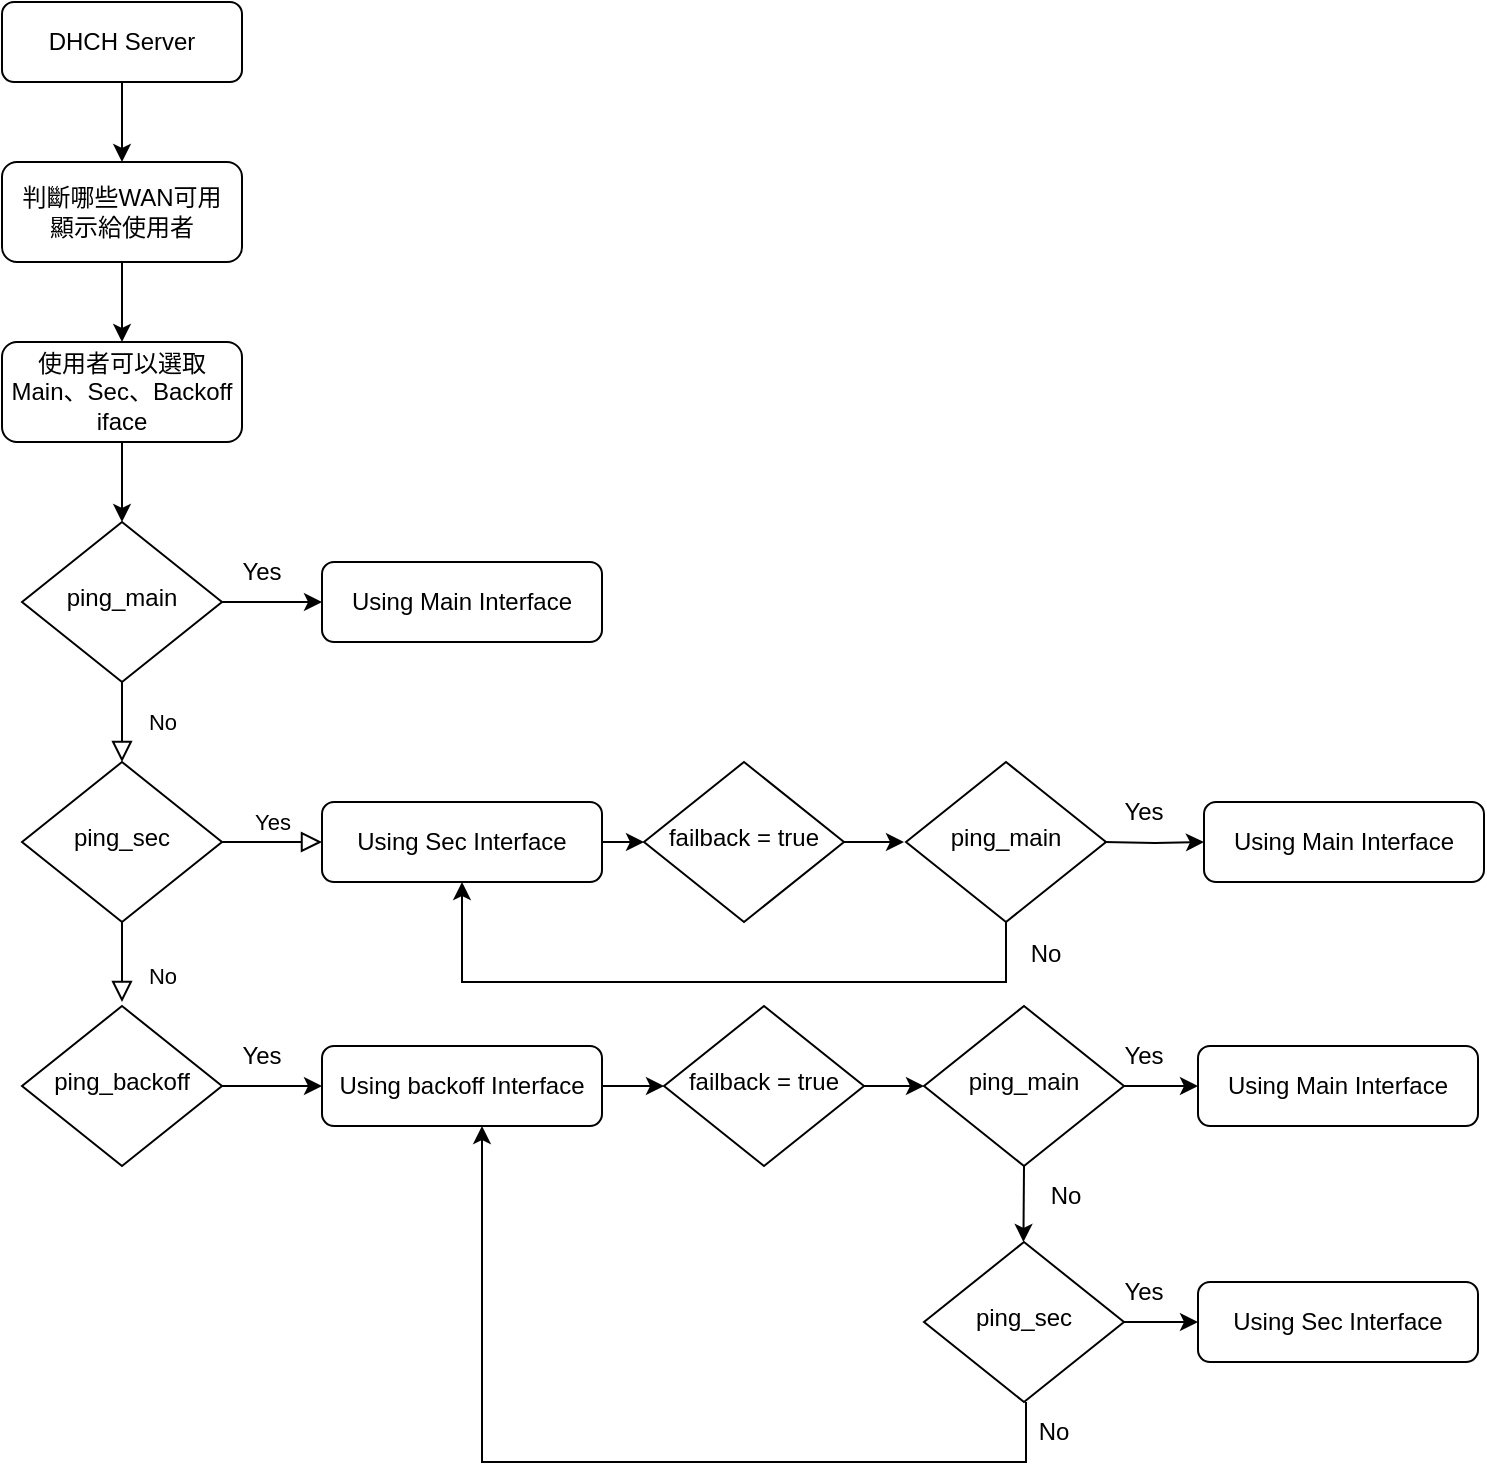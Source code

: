 <mxfile version="20.5.3" type="github">
  <diagram id="C5RBs43oDa-KdzZeNtuy" name="Page-1">
    <mxGraphModel dx="1662" dy="762" grid="1" gridSize="10" guides="1" tooltips="1" connect="1" arrows="1" fold="1" page="1" pageScale="1" pageWidth="827" pageHeight="1169" math="0" shadow="0">
      <root>
        <mxCell id="WIyWlLk6GJQsqaUBKTNV-0" />
        <mxCell id="WIyWlLk6GJQsqaUBKTNV-1" parent="WIyWlLk6GJQsqaUBKTNV-0" />
        <mxCell id="qnDR_bLiSJPnAsucnogF-11" style="edgeStyle=orthogonalEdgeStyle;rounded=0;orthogonalLoop=1;jettySize=auto;html=1;exitX=0.5;exitY=1;exitDx=0;exitDy=0;entryX=0.5;entryY=0;entryDx=0;entryDy=0;" edge="1" parent="WIyWlLk6GJQsqaUBKTNV-1" source="WIyWlLk6GJQsqaUBKTNV-3" target="6vmLdGJR8rWi6LHRsWjk-34">
          <mxGeometry relative="1" as="geometry" />
        </mxCell>
        <mxCell id="WIyWlLk6GJQsqaUBKTNV-3" value="DHCH Server" style="rounded=1;whiteSpace=wrap;html=1;fontSize=12;glass=0;strokeWidth=1;shadow=0;" parent="WIyWlLk6GJQsqaUBKTNV-1" vertex="1">
          <mxGeometry x="68" y="40" width="120" height="40" as="geometry" />
        </mxCell>
        <mxCell id="WIyWlLk6GJQsqaUBKTNV-4" value="No" style="rounded=0;html=1;jettySize=auto;orthogonalLoop=1;fontSize=11;endArrow=block;endFill=0;endSize=8;strokeWidth=1;shadow=0;labelBackgroundColor=none;edgeStyle=orthogonalEdgeStyle;" parent="WIyWlLk6GJQsqaUBKTNV-1" source="WIyWlLk6GJQsqaUBKTNV-6" target="WIyWlLk6GJQsqaUBKTNV-10" edge="1">
          <mxGeometry y="20" relative="1" as="geometry">
            <mxPoint as="offset" />
          </mxGeometry>
        </mxCell>
        <mxCell id="6vmLdGJR8rWi6LHRsWjk-0" style="edgeStyle=orthogonalEdgeStyle;rounded=0;orthogonalLoop=1;jettySize=auto;html=1;exitX=1;exitY=0.5;exitDx=0;exitDy=0;entryX=0;entryY=0.5;entryDx=0;entryDy=0;" parent="WIyWlLk6GJQsqaUBKTNV-1" source="WIyWlLk6GJQsqaUBKTNV-6" target="WIyWlLk6GJQsqaUBKTNV-7" edge="1">
          <mxGeometry relative="1" as="geometry" />
        </mxCell>
        <mxCell id="WIyWlLk6GJQsqaUBKTNV-6" value="ping_main" style="rhombus;whiteSpace=wrap;html=1;shadow=0;fontFamily=Helvetica;fontSize=12;align=center;strokeWidth=1;spacing=6;spacingTop=-4;" parent="WIyWlLk6GJQsqaUBKTNV-1" vertex="1">
          <mxGeometry x="78" y="300" width="100" height="80" as="geometry" />
        </mxCell>
        <mxCell id="WIyWlLk6GJQsqaUBKTNV-7" value="Using Main Interface" style="rounded=1;whiteSpace=wrap;html=1;fontSize=12;glass=0;strokeWidth=1;shadow=0;" parent="WIyWlLk6GJQsqaUBKTNV-1" vertex="1">
          <mxGeometry x="228" y="320" width="140" height="40" as="geometry" />
        </mxCell>
        <mxCell id="WIyWlLk6GJQsqaUBKTNV-8" value="No" style="rounded=0;html=1;jettySize=auto;orthogonalLoop=1;fontSize=11;endArrow=block;endFill=0;endSize=8;strokeWidth=1;shadow=0;labelBackgroundColor=none;edgeStyle=orthogonalEdgeStyle;" parent="WIyWlLk6GJQsqaUBKTNV-1" source="WIyWlLk6GJQsqaUBKTNV-10" edge="1">
          <mxGeometry x="0.333" y="20" relative="1" as="geometry">
            <mxPoint as="offset" />
            <mxPoint x="128" y="540" as="targetPoint" />
            <Array as="points">
              <mxPoint x="128" y="540" />
            </Array>
          </mxGeometry>
        </mxCell>
        <mxCell id="WIyWlLk6GJQsqaUBKTNV-9" value="Yes" style="edgeStyle=orthogonalEdgeStyle;rounded=0;html=1;jettySize=auto;orthogonalLoop=1;fontSize=11;endArrow=block;endFill=0;endSize=8;strokeWidth=1;shadow=0;labelBackgroundColor=none;" parent="WIyWlLk6GJQsqaUBKTNV-1" source="WIyWlLk6GJQsqaUBKTNV-10" target="WIyWlLk6GJQsqaUBKTNV-12" edge="1">
          <mxGeometry y="10" relative="1" as="geometry">
            <mxPoint as="offset" />
          </mxGeometry>
        </mxCell>
        <mxCell id="WIyWlLk6GJQsqaUBKTNV-10" value="ping_sec" style="rhombus;whiteSpace=wrap;html=1;shadow=0;fontFamily=Helvetica;fontSize=12;align=center;strokeWidth=1;spacing=6;spacingTop=-4;" parent="WIyWlLk6GJQsqaUBKTNV-1" vertex="1">
          <mxGeometry x="78" y="420" width="100" height="80" as="geometry" />
        </mxCell>
        <mxCell id="6vmLdGJR8rWi6LHRsWjk-40" style="edgeStyle=orthogonalEdgeStyle;rounded=0;orthogonalLoop=1;jettySize=auto;html=1;exitX=1;exitY=0.5;exitDx=0;exitDy=0;entryX=0;entryY=0.5;entryDx=0;entryDy=0;" parent="WIyWlLk6GJQsqaUBKTNV-1" source="WIyWlLk6GJQsqaUBKTNV-12" target="6vmLdGJR8rWi6LHRsWjk-18" edge="1">
          <mxGeometry relative="1" as="geometry" />
        </mxCell>
        <mxCell id="WIyWlLk6GJQsqaUBKTNV-12" value="Using Sec Interface" style="rounded=1;whiteSpace=wrap;html=1;fontSize=12;glass=0;strokeWidth=1;shadow=0;" parent="WIyWlLk6GJQsqaUBKTNV-1" vertex="1">
          <mxGeometry x="228" y="440" width="140" height="40" as="geometry" />
        </mxCell>
        <mxCell id="6vmLdGJR8rWi6LHRsWjk-1" value="Yes" style="text;html=1;strokeColor=none;fillColor=none;align=center;verticalAlign=middle;whiteSpace=wrap;rounded=0;" parent="WIyWlLk6GJQsqaUBKTNV-1" vertex="1">
          <mxGeometry x="168" y="310" width="60" height="30" as="geometry" />
        </mxCell>
        <mxCell id="6vmLdGJR8rWi6LHRsWjk-14" style="edgeStyle=orthogonalEdgeStyle;rounded=0;orthogonalLoop=1;jettySize=auto;html=1;exitX=1;exitY=0.5;exitDx=0;exitDy=0;entryX=0;entryY=0.5;entryDx=0;entryDy=0;" parent="WIyWlLk6GJQsqaUBKTNV-1" source="6vmLdGJR8rWi6LHRsWjk-2" target="6vmLdGJR8rWi6LHRsWjk-3" edge="1">
          <mxGeometry relative="1" as="geometry" />
        </mxCell>
        <mxCell id="6vmLdGJR8rWi6LHRsWjk-2" value="ping_backoff" style="rhombus;whiteSpace=wrap;html=1;shadow=0;fontFamily=Helvetica;fontSize=12;align=center;strokeWidth=1;spacing=6;spacingTop=-4;" parent="WIyWlLk6GJQsqaUBKTNV-1" vertex="1">
          <mxGeometry x="78" y="542" width="100" height="80" as="geometry" />
        </mxCell>
        <mxCell id="6vmLdGJR8rWi6LHRsWjk-44" style="edgeStyle=orthogonalEdgeStyle;rounded=0;orthogonalLoop=1;jettySize=auto;html=1;exitX=1;exitY=0.5;exitDx=0;exitDy=0;entryX=0;entryY=0.5;entryDx=0;entryDy=0;" parent="WIyWlLk6GJQsqaUBKTNV-1" source="6vmLdGJR8rWi6LHRsWjk-3" target="6vmLdGJR8rWi6LHRsWjk-31" edge="1">
          <mxGeometry relative="1" as="geometry" />
        </mxCell>
        <mxCell id="6vmLdGJR8rWi6LHRsWjk-3" value="Using backoff Interface" style="rounded=1;whiteSpace=wrap;html=1;fontSize=12;glass=0;strokeWidth=1;shadow=0;" parent="WIyWlLk6GJQsqaUBKTNV-1" vertex="1">
          <mxGeometry x="228" y="562" width="140" height="40" as="geometry" />
        </mxCell>
        <mxCell id="6vmLdGJR8rWi6LHRsWjk-15" value="Yes" style="text;html=1;strokeColor=none;fillColor=none;align=center;verticalAlign=middle;whiteSpace=wrap;rounded=0;" parent="WIyWlLk6GJQsqaUBKTNV-1" vertex="1">
          <mxGeometry x="168" y="562" width="60" height="10" as="geometry" />
        </mxCell>
        <mxCell id="6vmLdGJR8rWi6LHRsWjk-41" style="edgeStyle=orthogonalEdgeStyle;rounded=0;orthogonalLoop=1;jettySize=auto;html=1;exitX=1;exitY=0.5;exitDx=0;exitDy=0;entryX=0;entryY=0.5;entryDx=0;entryDy=0;" parent="WIyWlLk6GJQsqaUBKTNV-1" source="6vmLdGJR8rWi6LHRsWjk-18" edge="1">
          <mxGeometry relative="1" as="geometry">
            <mxPoint x="519" y="460" as="targetPoint" />
          </mxGeometry>
        </mxCell>
        <mxCell id="6vmLdGJR8rWi6LHRsWjk-18" value="failback = true" style="rhombus;whiteSpace=wrap;html=1;shadow=0;fontFamily=Helvetica;fontSize=12;align=center;strokeWidth=1;spacing=6;spacingTop=-4;" parent="WIyWlLk6GJQsqaUBKTNV-1" vertex="1">
          <mxGeometry x="389" y="420" width="100" height="80" as="geometry" />
        </mxCell>
        <mxCell id="6vmLdGJR8rWi6LHRsWjk-61" style="edgeStyle=orthogonalEdgeStyle;rounded=0;orthogonalLoop=1;jettySize=auto;html=1;exitX=1;exitY=0.5;exitDx=0;exitDy=0;entryX=0;entryY=0.5;entryDx=0;entryDy=0;" parent="WIyWlLk6GJQsqaUBKTNV-1" source="6vmLdGJR8rWi6LHRsWjk-31" target="6vmLdGJR8rWi6LHRsWjk-57" edge="1">
          <mxGeometry relative="1" as="geometry" />
        </mxCell>
        <mxCell id="6vmLdGJR8rWi6LHRsWjk-31" value="failback = true" style="rhombus;whiteSpace=wrap;html=1;shadow=0;fontFamily=Helvetica;fontSize=12;align=center;strokeWidth=1;spacing=6;spacingTop=-4;" parent="WIyWlLk6GJQsqaUBKTNV-1" vertex="1">
          <mxGeometry x="399" y="542" width="100" height="80" as="geometry" />
        </mxCell>
        <mxCell id="6vmLdGJR8rWi6LHRsWjk-34" value="判斷哪些WAN可用&lt;br&gt;顯示給使用者" style="rounded=1;whiteSpace=wrap;html=1;" parent="WIyWlLk6GJQsqaUBKTNV-1" vertex="1">
          <mxGeometry x="68" y="120" width="120" height="50" as="geometry" />
        </mxCell>
        <mxCell id="qnDR_bLiSJPnAsucnogF-7" style="edgeStyle=orthogonalEdgeStyle;rounded=0;orthogonalLoop=1;jettySize=auto;html=1;exitX=0.5;exitY=1;exitDx=0;exitDy=0;entryX=0.5;entryY=0;entryDx=0;entryDy=0;" edge="1" parent="WIyWlLk6GJQsqaUBKTNV-1" source="6vmLdGJR8rWi6LHRsWjk-35" target="WIyWlLk6GJQsqaUBKTNV-6">
          <mxGeometry relative="1" as="geometry" />
        </mxCell>
        <mxCell id="6vmLdGJR8rWi6LHRsWjk-35" value="使用者可以選取&lt;br&gt;Main、Sec、Backoff&lt;br&gt;iface" style="rounded=1;whiteSpace=wrap;html=1;" parent="WIyWlLk6GJQsqaUBKTNV-1" vertex="1">
          <mxGeometry x="68" y="210" width="120" height="50" as="geometry" />
        </mxCell>
        <mxCell id="6vmLdGJR8rWi6LHRsWjk-54" style="edgeStyle=orthogonalEdgeStyle;rounded=0;orthogonalLoop=1;jettySize=auto;html=1;exitX=0.5;exitY=1;exitDx=0;exitDy=0;entryX=0.5;entryY=1;entryDx=0;entryDy=0;" parent="WIyWlLk6GJQsqaUBKTNV-1" source="6vmLdGJR8rWi6LHRsWjk-37" target="WIyWlLk6GJQsqaUBKTNV-12" edge="1">
          <mxGeometry relative="1" as="geometry">
            <Array as="points">
              <mxPoint x="570" y="530" />
              <mxPoint x="298" y="530" />
            </Array>
          </mxGeometry>
        </mxCell>
        <mxCell id="6vmLdGJR8rWi6LHRsWjk-37" value="ping_main" style="rhombus;whiteSpace=wrap;html=1;shadow=0;fontFamily=Helvetica;fontSize=12;align=center;strokeWidth=1;spacing=6;spacingTop=-4;" parent="WIyWlLk6GJQsqaUBKTNV-1" vertex="1">
          <mxGeometry x="520" y="420" width="100" height="80" as="geometry" />
        </mxCell>
        <mxCell id="6vmLdGJR8rWi6LHRsWjk-51" style="edgeStyle=orthogonalEdgeStyle;rounded=0;orthogonalLoop=1;jettySize=auto;html=1;exitX=1;exitY=0.5;exitDx=0;exitDy=0;entryX=0;entryY=0.5;entryDx=0;entryDy=0;" parent="WIyWlLk6GJQsqaUBKTNV-1" target="6vmLdGJR8rWi6LHRsWjk-52" edge="1">
          <mxGeometry relative="1" as="geometry">
            <mxPoint x="619" y="460" as="sourcePoint" />
          </mxGeometry>
        </mxCell>
        <mxCell id="6vmLdGJR8rWi6LHRsWjk-52" value="Using Main Interface" style="rounded=1;whiteSpace=wrap;html=1;fontSize=12;glass=0;strokeWidth=1;shadow=0;" parent="WIyWlLk6GJQsqaUBKTNV-1" vertex="1">
          <mxGeometry x="669" y="440" width="140" height="40" as="geometry" />
        </mxCell>
        <mxCell id="6vmLdGJR8rWi6LHRsWjk-53" value="Yes" style="text;html=1;strokeColor=none;fillColor=none;align=center;verticalAlign=middle;whiteSpace=wrap;rounded=0;" parent="WIyWlLk6GJQsqaUBKTNV-1" vertex="1">
          <mxGeometry x="609" y="430" width="60" height="30" as="geometry" />
        </mxCell>
        <mxCell id="6vmLdGJR8rWi6LHRsWjk-55" value="No" style="text;html=1;strokeColor=none;fillColor=none;align=center;verticalAlign=middle;whiteSpace=wrap;rounded=0;" parent="WIyWlLk6GJQsqaUBKTNV-1" vertex="1">
          <mxGeometry x="575" y="501" width="30" height="30" as="geometry" />
        </mxCell>
        <mxCell id="6vmLdGJR8rWi6LHRsWjk-62" style="edgeStyle=orthogonalEdgeStyle;rounded=0;orthogonalLoop=1;jettySize=auto;html=1;exitX=0.5;exitY=1;exitDx=0;exitDy=0;" parent="WIyWlLk6GJQsqaUBKTNV-1" source="6vmLdGJR8rWi6LHRsWjk-57" edge="1">
          <mxGeometry relative="1" as="geometry">
            <mxPoint x="578.714" y="660" as="targetPoint" />
          </mxGeometry>
        </mxCell>
        <mxCell id="6vmLdGJR8rWi6LHRsWjk-67" style="edgeStyle=orthogonalEdgeStyle;rounded=0;orthogonalLoop=1;jettySize=auto;html=1;exitX=1;exitY=0.5;exitDx=0;exitDy=0;entryX=0;entryY=0.5;entryDx=0;entryDy=0;" parent="WIyWlLk6GJQsqaUBKTNV-1" source="6vmLdGJR8rWi6LHRsWjk-57" target="6vmLdGJR8rWi6LHRsWjk-59" edge="1">
          <mxGeometry relative="1" as="geometry" />
        </mxCell>
        <mxCell id="6vmLdGJR8rWi6LHRsWjk-57" value="ping_main" style="rhombus;whiteSpace=wrap;html=1;shadow=0;fontFamily=Helvetica;fontSize=12;align=center;strokeWidth=1;spacing=6;spacingTop=-4;" parent="WIyWlLk6GJQsqaUBKTNV-1" vertex="1">
          <mxGeometry x="529" y="542" width="100" height="80" as="geometry" />
        </mxCell>
        <mxCell id="6vmLdGJR8rWi6LHRsWjk-59" value="Using Main Interface" style="rounded=1;whiteSpace=wrap;html=1;fontSize=12;glass=0;strokeWidth=1;shadow=0;" parent="WIyWlLk6GJQsqaUBKTNV-1" vertex="1">
          <mxGeometry x="666" y="562" width="140" height="40" as="geometry" />
        </mxCell>
        <mxCell id="6vmLdGJR8rWi6LHRsWjk-63" value="ping_sec" style="rhombus;whiteSpace=wrap;html=1;shadow=0;fontFamily=Helvetica;fontSize=12;align=center;strokeWidth=1;spacing=6;spacingTop=-4;" parent="WIyWlLk6GJQsqaUBKTNV-1" vertex="1">
          <mxGeometry x="529" y="660" width="100" height="80" as="geometry" />
        </mxCell>
        <mxCell id="6vmLdGJR8rWi6LHRsWjk-68" value="Yes" style="text;html=1;strokeColor=none;fillColor=none;align=center;verticalAlign=middle;whiteSpace=wrap;rounded=0;" parent="WIyWlLk6GJQsqaUBKTNV-1" vertex="1">
          <mxGeometry x="609" y="557" width="60" height="20" as="geometry" />
        </mxCell>
        <mxCell id="qnDR_bLiSJPnAsucnogF-0" value="No" style="text;html=1;strokeColor=none;fillColor=none;align=center;verticalAlign=middle;whiteSpace=wrap;rounded=0;" vertex="1" parent="WIyWlLk6GJQsqaUBKTNV-1">
          <mxGeometry x="585" y="622" width="30" height="30" as="geometry" />
        </mxCell>
        <mxCell id="qnDR_bLiSJPnAsucnogF-1" value="&lt;br&gt;&lt;br&gt;" style="edgeStyle=orthogonalEdgeStyle;rounded=0;orthogonalLoop=1;jettySize=auto;html=1;exitX=1;exitY=0.5;exitDx=0;exitDy=0;entryX=0;entryY=0.5;entryDx=0;entryDy=0;" edge="1" parent="WIyWlLk6GJQsqaUBKTNV-1" target="qnDR_bLiSJPnAsucnogF-2">
          <mxGeometry relative="1" as="geometry">
            <mxPoint x="629" y="700" as="sourcePoint" />
          </mxGeometry>
        </mxCell>
        <mxCell id="qnDR_bLiSJPnAsucnogF-2" value="Using Sec Interface" style="rounded=1;whiteSpace=wrap;html=1;fontSize=12;glass=0;strokeWidth=1;shadow=0;" vertex="1" parent="WIyWlLk6GJQsqaUBKTNV-1">
          <mxGeometry x="666" y="680" width="140" height="40" as="geometry" />
        </mxCell>
        <mxCell id="qnDR_bLiSJPnAsucnogF-3" value="Yes" style="text;html=1;strokeColor=none;fillColor=none;align=center;verticalAlign=middle;whiteSpace=wrap;rounded=0;" vertex="1" parent="WIyWlLk6GJQsqaUBKTNV-1">
          <mxGeometry x="609" y="675" width="60" height="20" as="geometry" />
        </mxCell>
        <mxCell id="qnDR_bLiSJPnAsucnogF-5" style="edgeStyle=orthogonalEdgeStyle;rounded=0;orthogonalLoop=1;jettySize=auto;html=1;exitX=0.5;exitY=1;exitDx=0;exitDy=0;" edge="1" parent="WIyWlLk6GJQsqaUBKTNV-1" target="6vmLdGJR8rWi6LHRsWjk-3">
          <mxGeometry relative="1" as="geometry">
            <Array as="points">
              <mxPoint x="580" y="770" />
              <mxPoint x="308" y="770" />
            </Array>
            <mxPoint x="580" y="740" as="sourcePoint" />
            <mxPoint x="308" y="720" as="targetPoint" />
          </mxGeometry>
        </mxCell>
        <mxCell id="qnDR_bLiSJPnAsucnogF-6" value="No" style="text;html=1;strokeColor=none;fillColor=none;align=center;verticalAlign=middle;whiteSpace=wrap;rounded=0;" vertex="1" parent="WIyWlLk6GJQsqaUBKTNV-1">
          <mxGeometry x="579" y="740" width="30" height="29" as="geometry" />
        </mxCell>
        <mxCell id="qnDR_bLiSJPnAsucnogF-15" value="" style="endArrow=classic;html=1;rounded=0;exitX=0.5;exitY=1;exitDx=0;exitDy=0;entryX=0.5;entryY=0;entryDx=0;entryDy=0;" edge="1" parent="WIyWlLk6GJQsqaUBKTNV-1" source="6vmLdGJR8rWi6LHRsWjk-34" target="6vmLdGJR8rWi6LHRsWjk-35">
          <mxGeometry width="50" height="50" relative="1" as="geometry">
            <mxPoint x="390" y="300" as="sourcePoint" />
            <mxPoint x="440" y="250" as="targetPoint" />
          </mxGeometry>
        </mxCell>
      </root>
    </mxGraphModel>
  </diagram>
</mxfile>

